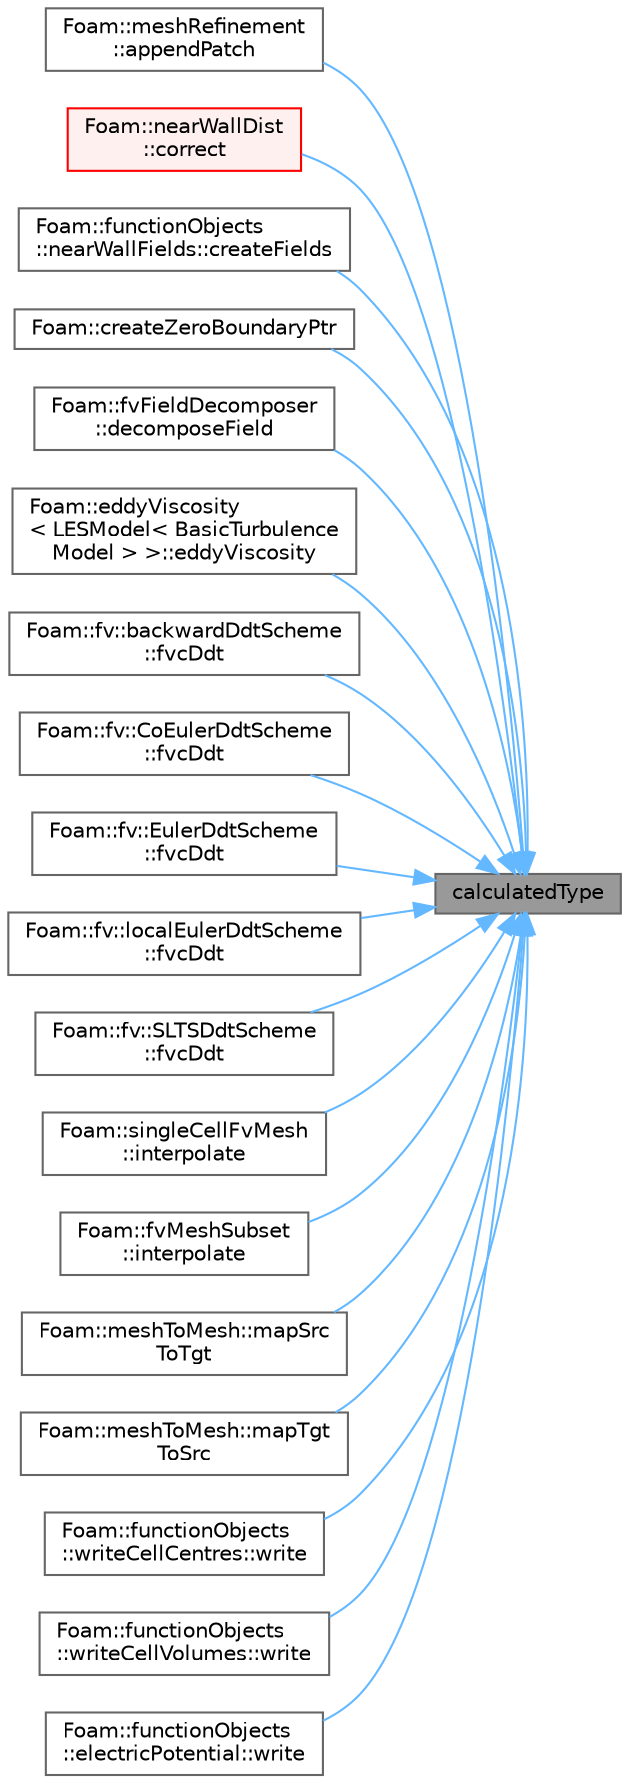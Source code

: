 digraph "calculatedType"
{
 // LATEX_PDF_SIZE
  bgcolor="transparent";
  edge [fontname=Helvetica,fontsize=10,labelfontname=Helvetica,labelfontsize=10];
  node [fontname=Helvetica,fontsize=10,shape=box,height=0.2,width=0.4];
  rankdir="RL";
  Node1 [id="Node000001",label="calculatedType",height=0.2,width=0.4,color="gray40", fillcolor="grey60", style="filled", fontcolor="black",tooltip=" "];
  Node1 -> Node2 [id="edge1_Node000001_Node000002",dir="back",color="steelblue1",style="solid",tooltip=" "];
  Node2 [id="Node000002",label="Foam::meshRefinement\l::appendPatch",height=0.2,width=0.4,color="grey40", fillcolor="white", style="filled",URL="$classFoam_1_1meshRefinement.html#aed2a5a12ca106976301dd2d80efcb85a",tooltip=" "];
  Node1 -> Node3 [id="edge2_Node000001_Node000003",dir="back",color="steelblue1",style="solid",tooltip=" "];
  Node3 [id="Node000003",label="Foam::nearWallDist\l::correct",height=0.2,width=0.4,color="red", fillcolor="#FFF0F0", style="filled",URL="$classFoam_1_1nearWallDist.html#a3ae44b28050c3aa494c1d8e18cf618c1",tooltip=" "];
  Node1 -> Node6 [id="edge3_Node000001_Node000006",dir="back",color="steelblue1",style="solid",tooltip=" "];
  Node6 [id="Node000006",label="Foam::functionObjects\l::nearWallFields::createFields",height=0.2,width=0.4,color="grey40", fillcolor="white", style="filled",URL="$classFoam_1_1functionObjects_1_1nearWallFields.html#a7eb5f4f7bca9b3cc66f0b7c6c37287f7",tooltip=" "];
  Node1 -> Node7 [id="edge4_Node000001_Node000007",dir="back",color="steelblue1",style="solid",tooltip=" "];
  Node7 [id="Node000007",label="Foam::createZeroBoundaryPtr",height=0.2,width=0.4,color="grey40", fillcolor="white", style="filled",URL="$namespaceFoam.html#ad5cb4535e2e4528ff3c9c7ed55e91ada",tooltip=" "];
  Node1 -> Node8 [id="edge5_Node000001_Node000008",dir="back",color="steelblue1",style="solid",tooltip=" "];
  Node8 [id="Node000008",label="Foam::fvFieldDecomposer\l::decomposeField",height=0.2,width=0.4,color="grey40", fillcolor="white", style="filled",URL="$classFoam_1_1fvFieldDecomposer.html#a7eca2ea858a3e96ac3b9056fe45d4aa7",tooltip=" "];
  Node1 -> Node9 [id="edge6_Node000001_Node000009",dir="back",color="steelblue1",style="solid",tooltip=" "];
  Node9 [id="Node000009",label="Foam::eddyViscosity\l\< LESModel\< BasicTurbulence\lModel \> \>::eddyViscosity",height=0.2,width=0.4,color="grey40", fillcolor="white", style="filled",URL="$classFoam_1_1eddyViscosity.html#a59f91a8c753c93f62365ce72484ca138",tooltip=" "];
  Node1 -> Node10 [id="edge7_Node000001_Node000010",dir="back",color="steelblue1",style="solid",tooltip=" "];
  Node10 [id="Node000010",label="Foam::fv::backwardDdtScheme\l::fvcDdt",height=0.2,width=0.4,color="grey40", fillcolor="white", style="filled",URL="$classFoam_1_1fv_1_1backwardDdtScheme.html#a2b9a1541ce06c457e16e2cb676f67e46",tooltip=" "];
  Node1 -> Node11 [id="edge8_Node000001_Node000011",dir="back",color="steelblue1",style="solid",tooltip=" "];
  Node11 [id="Node000011",label="Foam::fv::CoEulerDdtScheme\l::fvcDdt",height=0.2,width=0.4,color="grey40", fillcolor="white", style="filled",URL="$classFoam_1_1fv_1_1CoEulerDdtScheme.html#a2b9a1541ce06c457e16e2cb676f67e46",tooltip=" "];
  Node1 -> Node12 [id="edge9_Node000001_Node000012",dir="back",color="steelblue1",style="solid",tooltip=" "];
  Node12 [id="Node000012",label="Foam::fv::EulerDdtScheme\l::fvcDdt",height=0.2,width=0.4,color="grey40", fillcolor="white", style="filled",URL="$classFoam_1_1fv_1_1EulerDdtScheme.html#a2b9a1541ce06c457e16e2cb676f67e46",tooltip=" "];
  Node1 -> Node13 [id="edge10_Node000001_Node000013",dir="back",color="steelblue1",style="solid",tooltip=" "];
  Node13 [id="Node000013",label="Foam::fv::localEulerDdtScheme\l::fvcDdt",height=0.2,width=0.4,color="grey40", fillcolor="white", style="filled",URL="$classFoam_1_1fv_1_1localEulerDdtScheme.html#a2b9a1541ce06c457e16e2cb676f67e46",tooltip=" "];
  Node1 -> Node14 [id="edge11_Node000001_Node000014",dir="back",color="steelblue1",style="solid",tooltip=" "];
  Node14 [id="Node000014",label="Foam::fv::SLTSDdtScheme\l::fvcDdt",height=0.2,width=0.4,color="grey40", fillcolor="white", style="filled",URL="$classFoam_1_1fv_1_1SLTSDdtScheme.html#a2b9a1541ce06c457e16e2cb676f67e46",tooltip=" "];
  Node1 -> Node15 [id="edge12_Node000001_Node000015",dir="back",color="steelblue1",style="solid",tooltip=" "];
  Node15 [id="Node000015",label="Foam::singleCellFvMesh\l::interpolate",height=0.2,width=0.4,color="grey40", fillcolor="white", style="filled",URL="$classFoam_1_1singleCellFvMesh.html#af97d05ec6e72fd577f9913c9bd086797",tooltip=" "];
  Node1 -> Node16 [id="edge13_Node000001_Node000016",dir="back",color="steelblue1",style="solid",tooltip=" "];
  Node16 [id="Node000016",label="Foam::fvMeshSubset\l::interpolate",height=0.2,width=0.4,color="grey40", fillcolor="white", style="filled",URL="$classFoam_1_1fvMeshSubset.html#a66ca0e4b27f2c9cad5ede4f2ea569c32",tooltip=" "];
  Node1 -> Node17 [id="edge14_Node000001_Node000017",dir="back",color="steelblue1",style="solid",tooltip=" "];
  Node17 [id="Node000017",label="Foam::meshToMesh::mapSrc\lToTgt",height=0.2,width=0.4,color="grey40", fillcolor="white", style="filled",URL="$classFoam_1_1meshToMesh.html#ab8c5eef241cabb6024c2ea444de9c6a0",tooltip=" "];
  Node1 -> Node18 [id="edge15_Node000001_Node000018",dir="back",color="steelblue1",style="solid",tooltip=" "];
  Node18 [id="Node000018",label="Foam::meshToMesh::mapTgt\lToSrc",height=0.2,width=0.4,color="grey40", fillcolor="white", style="filled",URL="$classFoam_1_1meshToMesh.html#ac602fddc88ddda29c8a3f54429b0a949",tooltip=" "];
  Node1 -> Node19 [id="edge16_Node000001_Node000019",dir="back",color="steelblue1",style="solid",tooltip=" "];
  Node19 [id="Node000019",label="Foam::functionObjects\l::writeCellCentres::write",height=0.2,width=0.4,color="grey40", fillcolor="white", style="filled",URL="$classFoam_1_1functionObjects_1_1writeCellCentres.html#ae8f6374e29a250261b3979bbd6e5cb40",tooltip=" "];
  Node1 -> Node20 [id="edge17_Node000001_Node000020",dir="back",color="steelblue1",style="solid",tooltip=" "];
  Node20 [id="Node000020",label="Foam::functionObjects\l::writeCellVolumes::write",height=0.2,width=0.4,color="grey40", fillcolor="white", style="filled",URL="$classFoam_1_1functionObjects_1_1writeCellVolumes.html#ae8f6374e29a250261b3979bbd6e5cb40",tooltip=" "];
  Node1 -> Node21 [id="edge18_Node000001_Node000021",dir="back",color="steelblue1",style="solid",tooltip=" "];
  Node21 [id="Node000021",label="Foam::functionObjects\l::electricPotential::write",height=0.2,width=0.4,color="grey40", fillcolor="white", style="filled",URL="$classFoam_1_1functionObjects_1_1electricPotential.html#ae8f6374e29a250261b3979bbd6e5cb40",tooltip=" "];
}
